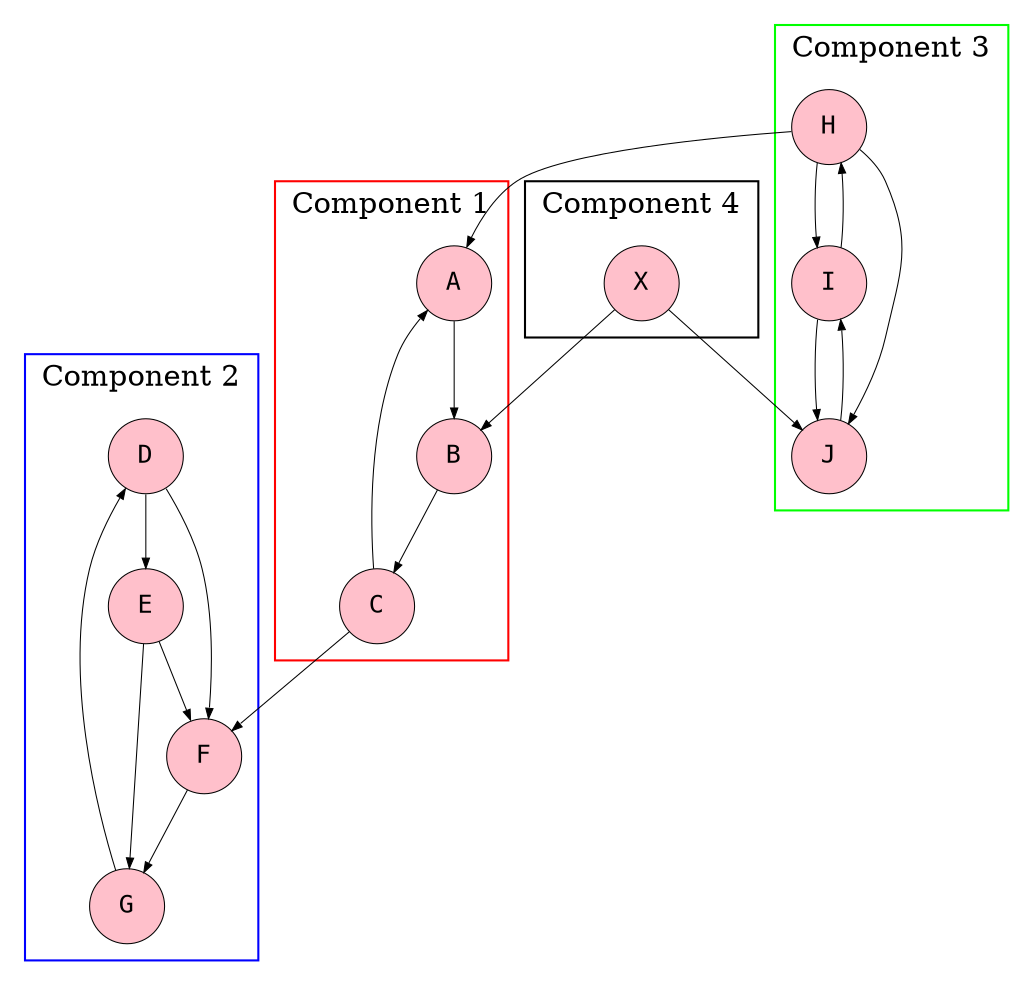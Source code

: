 digraph StronglyConnectedComponents {
  node [shape = circle; style = filled; fillcolor = pink; fontcolor = black; fontsize = 12; width = 0.5; height = 0.5; fontname = "Courier"; penwidth = 0.5;];
  edge [len = 2.0; penwidth = 0.5; arrowsize = 0.5;];

  subgraph cluster_0 {
    label = "Component 1";
    color = red;
    A -> B -> C -> A;
  }

  subgraph cluster_1 {
    label = "Component 2";
    color = blue;
    D -> E -> F -> G -> D;
    E -> G;
    D -> F;
  }

  subgraph cluster_2 {
    label = "Component 3";
    color = green;

    H -> I -> J -> I -> H -> J;
  }

  subgraph cluster_3 {
    label = "Component 4";
    X;
  }

  C -> F;
  H -> A;
  X -> {B J};
}
